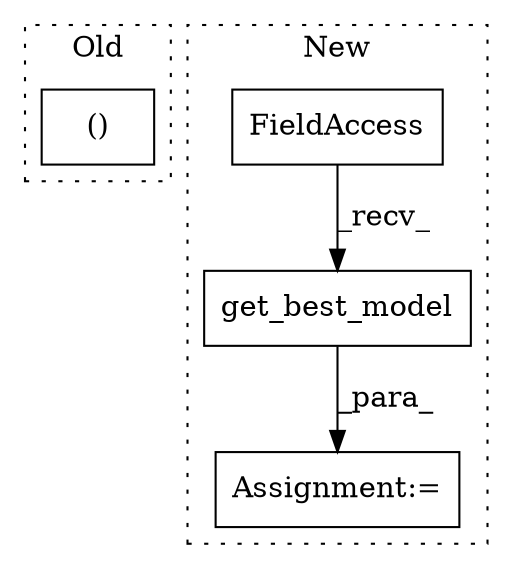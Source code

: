 digraph G {
subgraph cluster0 {
1 [label="()" a="106" s="4740" l="24" shape="box"];
label = "Old";
style="dotted";
}
subgraph cluster1 {
2 [label="get_best_model" a="32" s="4873" l="16" shape="box"];
3 [label="FieldAccess" a="22" s="4862" l="10" shape="box"];
4 [label="Assignment:=" a="7" s="4860" l="2" shape="box"];
label = "New";
style="dotted";
}
2 -> 4 [label="_para_"];
3 -> 2 [label="_recv_"];
}